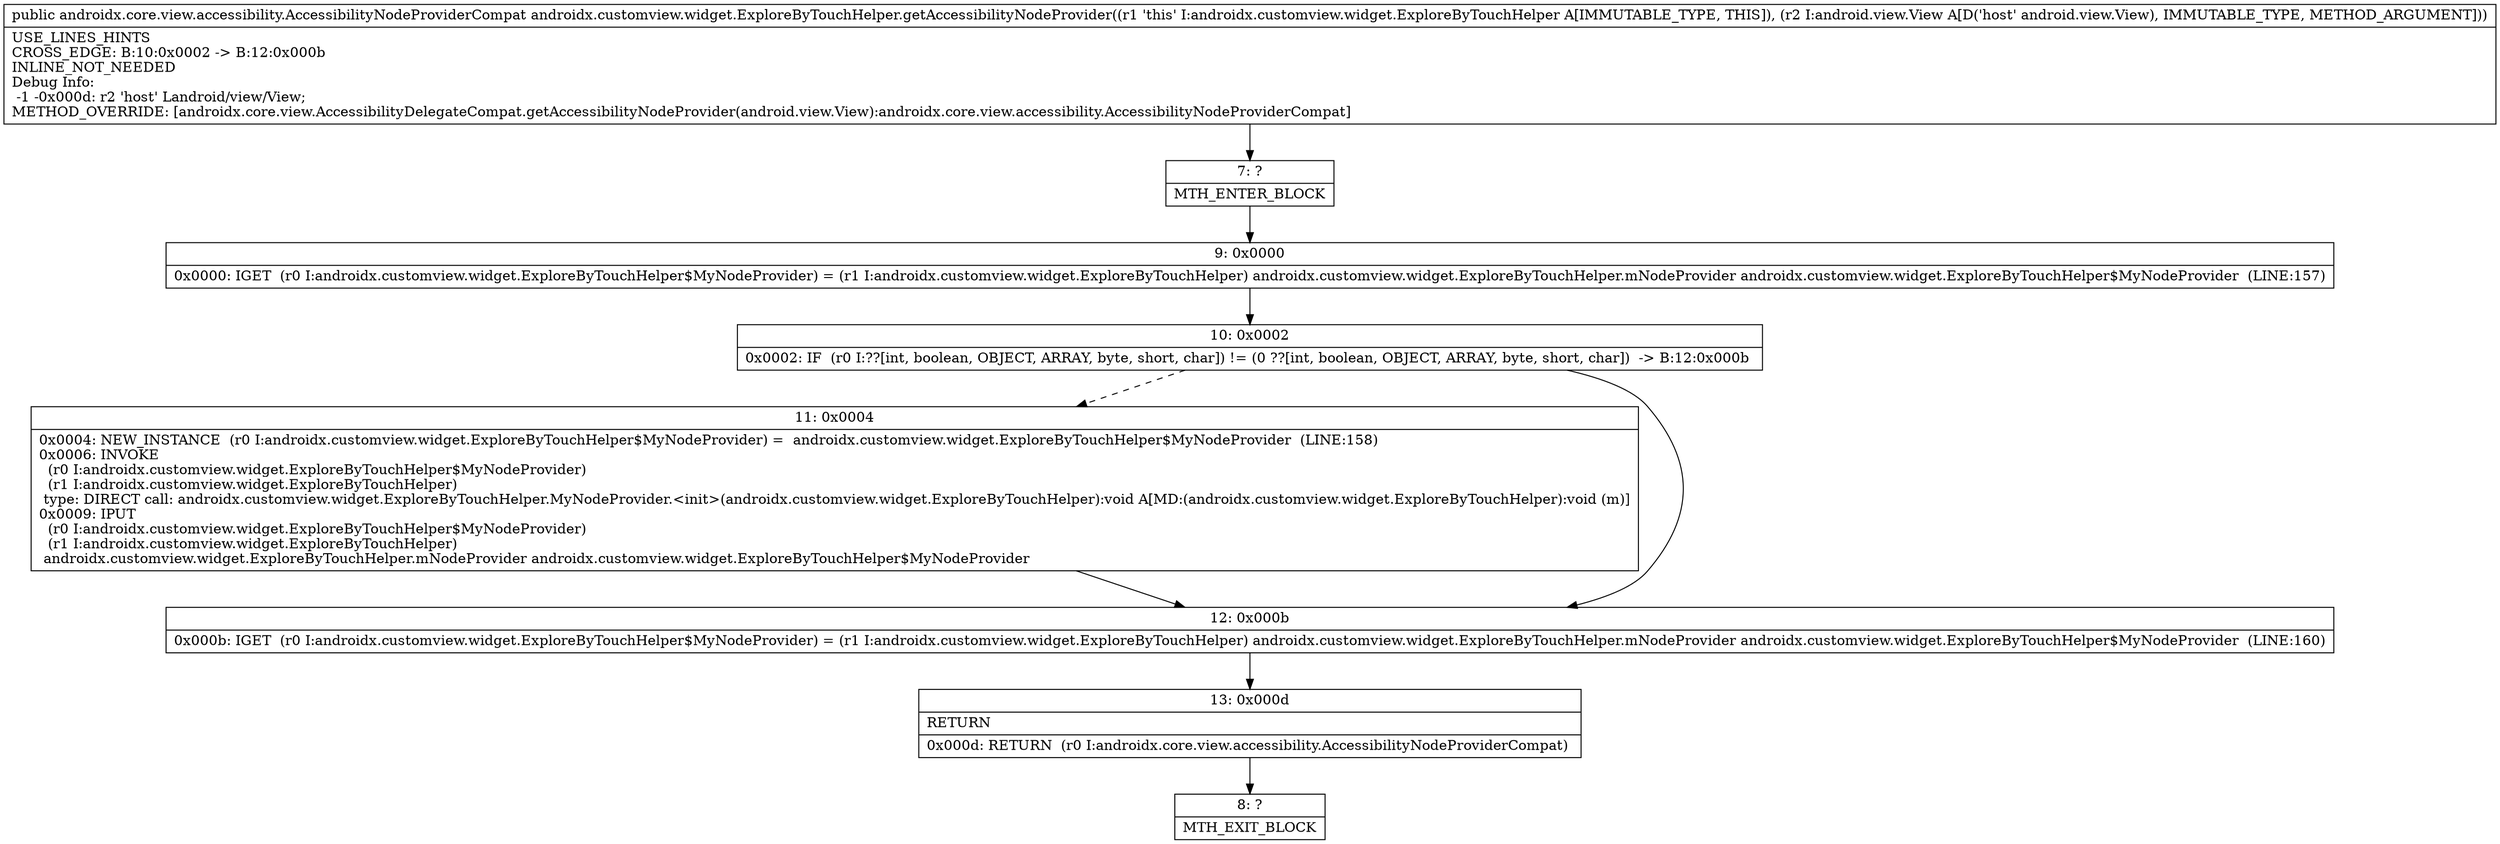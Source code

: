 digraph "CFG forandroidx.customview.widget.ExploreByTouchHelper.getAccessibilityNodeProvider(Landroid\/view\/View;)Landroidx\/core\/view\/accessibility\/AccessibilityNodeProviderCompat;" {
Node_7 [shape=record,label="{7\:\ ?|MTH_ENTER_BLOCK\l}"];
Node_9 [shape=record,label="{9\:\ 0x0000|0x0000: IGET  (r0 I:androidx.customview.widget.ExploreByTouchHelper$MyNodeProvider) = (r1 I:androidx.customview.widget.ExploreByTouchHelper) androidx.customview.widget.ExploreByTouchHelper.mNodeProvider androidx.customview.widget.ExploreByTouchHelper$MyNodeProvider  (LINE:157)\l}"];
Node_10 [shape=record,label="{10\:\ 0x0002|0x0002: IF  (r0 I:??[int, boolean, OBJECT, ARRAY, byte, short, char]) != (0 ??[int, boolean, OBJECT, ARRAY, byte, short, char])  \-\> B:12:0x000b \l}"];
Node_11 [shape=record,label="{11\:\ 0x0004|0x0004: NEW_INSTANCE  (r0 I:androidx.customview.widget.ExploreByTouchHelper$MyNodeProvider) =  androidx.customview.widget.ExploreByTouchHelper$MyNodeProvider  (LINE:158)\l0x0006: INVOKE  \l  (r0 I:androidx.customview.widget.ExploreByTouchHelper$MyNodeProvider)\l  (r1 I:androidx.customview.widget.ExploreByTouchHelper)\l type: DIRECT call: androidx.customview.widget.ExploreByTouchHelper.MyNodeProvider.\<init\>(androidx.customview.widget.ExploreByTouchHelper):void A[MD:(androidx.customview.widget.ExploreByTouchHelper):void (m)]\l0x0009: IPUT  \l  (r0 I:androidx.customview.widget.ExploreByTouchHelper$MyNodeProvider)\l  (r1 I:androidx.customview.widget.ExploreByTouchHelper)\l androidx.customview.widget.ExploreByTouchHelper.mNodeProvider androidx.customview.widget.ExploreByTouchHelper$MyNodeProvider \l}"];
Node_12 [shape=record,label="{12\:\ 0x000b|0x000b: IGET  (r0 I:androidx.customview.widget.ExploreByTouchHelper$MyNodeProvider) = (r1 I:androidx.customview.widget.ExploreByTouchHelper) androidx.customview.widget.ExploreByTouchHelper.mNodeProvider androidx.customview.widget.ExploreByTouchHelper$MyNodeProvider  (LINE:160)\l}"];
Node_13 [shape=record,label="{13\:\ 0x000d|RETURN\l|0x000d: RETURN  (r0 I:androidx.core.view.accessibility.AccessibilityNodeProviderCompat) \l}"];
Node_8 [shape=record,label="{8\:\ ?|MTH_EXIT_BLOCK\l}"];
MethodNode[shape=record,label="{public androidx.core.view.accessibility.AccessibilityNodeProviderCompat androidx.customview.widget.ExploreByTouchHelper.getAccessibilityNodeProvider((r1 'this' I:androidx.customview.widget.ExploreByTouchHelper A[IMMUTABLE_TYPE, THIS]), (r2 I:android.view.View A[D('host' android.view.View), IMMUTABLE_TYPE, METHOD_ARGUMENT]))  | USE_LINES_HINTS\lCROSS_EDGE: B:10:0x0002 \-\> B:12:0x000b\lINLINE_NOT_NEEDED\lDebug Info:\l  \-1 \-0x000d: r2 'host' Landroid\/view\/View;\lMETHOD_OVERRIDE: [androidx.core.view.AccessibilityDelegateCompat.getAccessibilityNodeProvider(android.view.View):androidx.core.view.accessibility.AccessibilityNodeProviderCompat]\l}"];
MethodNode -> Node_7;Node_7 -> Node_9;
Node_9 -> Node_10;
Node_10 -> Node_11[style=dashed];
Node_10 -> Node_12;
Node_11 -> Node_12;
Node_12 -> Node_13;
Node_13 -> Node_8;
}


